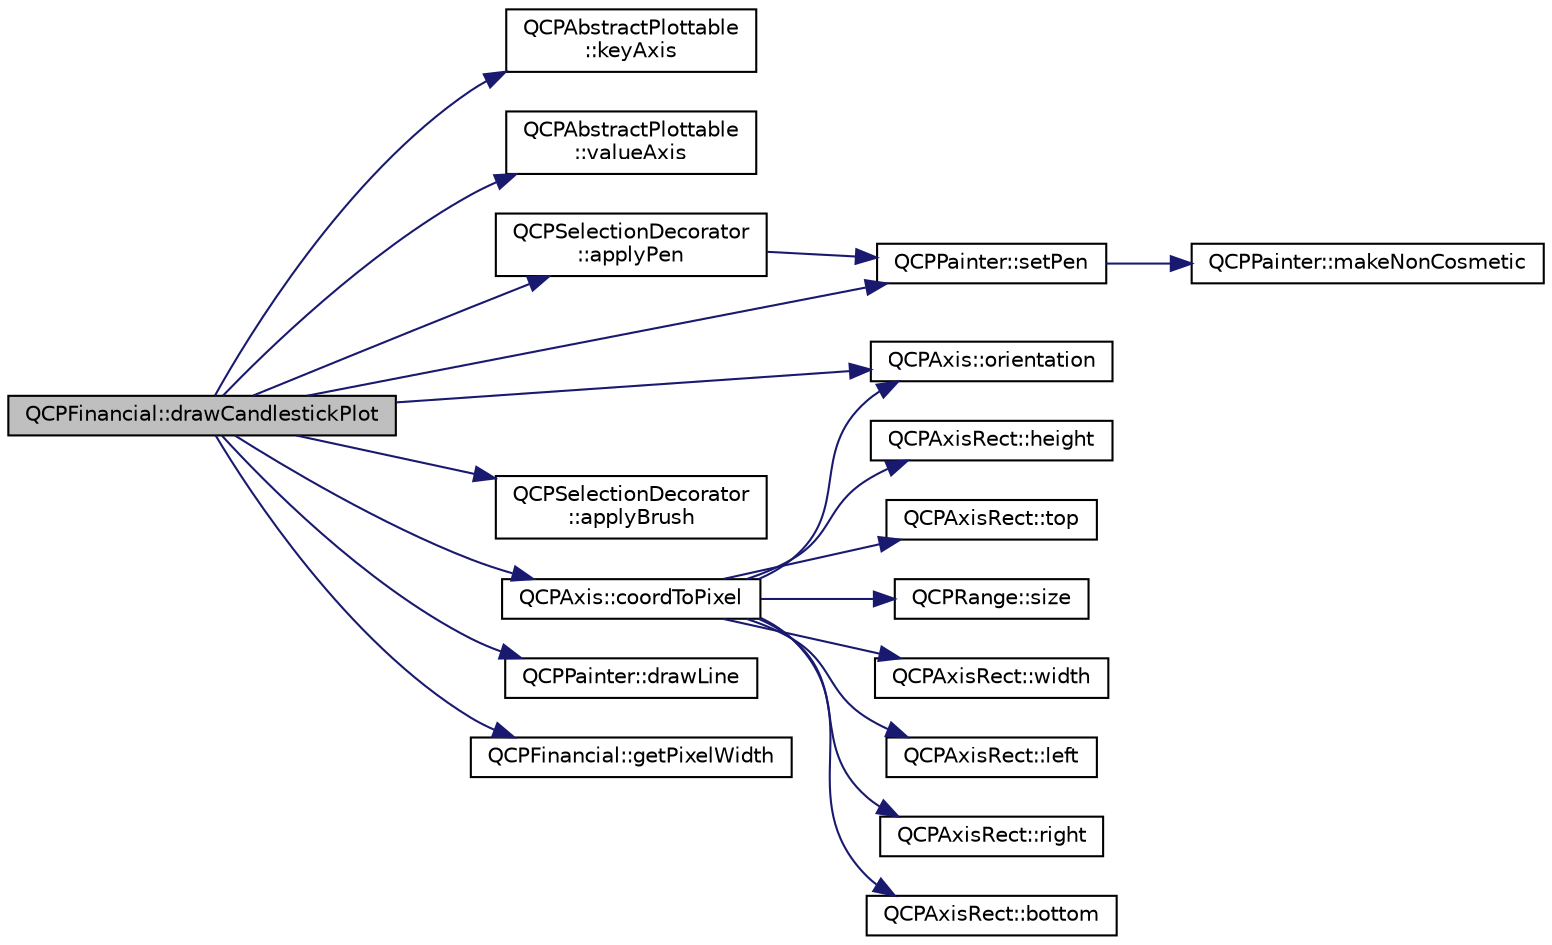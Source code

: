 digraph "QCPFinancial::drawCandlestickPlot"
{
  edge [fontname="Helvetica",fontsize="10",labelfontname="Helvetica",labelfontsize="10"];
  node [fontname="Helvetica",fontsize="10",shape=record];
  rankdir="LR";
  Node72 [label="QCPFinancial::drawCandlestickPlot",height=0.2,width=0.4,color="black", fillcolor="grey75", style="filled", fontcolor="black"];
  Node72 -> Node73 [color="midnightblue",fontsize="10",style="solid",fontname="Helvetica"];
  Node73 [label="QCPAbstractPlottable\l::keyAxis",height=0.2,width=0.4,color="black", fillcolor="white", style="filled",URL="$class_q_c_p_abstract_plottable.html#a2cdd6f0dd5e9a979037f86b4000d9cfe"];
  Node72 -> Node74 [color="midnightblue",fontsize="10",style="solid",fontname="Helvetica"];
  Node74 [label="QCPAbstractPlottable\l::valueAxis",height=0.2,width=0.4,color="black", fillcolor="white", style="filled",URL="$class_q_c_p_abstract_plottable.html#af47809a644a68ffd955fb30b01fb4f2f"];
  Node72 -> Node75 [color="midnightblue",fontsize="10",style="solid",fontname="Helvetica"];
  Node75 [label="QCPAxis::orientation",height=0.2,width=0.4,color="black", fillcolor="white", style="filled",URL="$class_q_c_p_axis.html#ab988ef4538e2655bb77bd138189cd42e"];
  Node72 -> Node76 [color="midnightblue",fontsize="10",style="solid",fontname="Helvetica"];
  Node76 [label="QCPSelectionDecorator\l::applyPen",height=0.2,width=0.4,color="black", fillcolor="white", style="filled",URL="$class_q_c_p_selection_decorator.html#a75098893f7d08660ea449206810679d7"];
  Node76 -> Node77 [color="midnightblue",fontsize="10",style="solid",fontname="Helvetica"];
  Node77 [label="QCPPainter::setPen",height=0.2,width=0.4,color="black", fillcolor="white", style="filled",URL="$class_q_c_p_painter.html#af9c7a4cd1791403901f8c5b82a150195"];
  Node77 -> Node78 [color="midnightblue",fontsize="10",style="solid",fontname="Helvetica"];
  Node78 [label="QCPPainter::makeNonCosmetic",height=0.2,width=0.4,color="black", fillcolor="white", style="filled",URL="$class_q_c_p_painter.html#a7e63fbcf47e35c6f2ecd11b8fef7c7d8"];
  Node72 -> Node79 [color="midnightblue",fontsize="10",style="solid",fontname="Helvetica"];
  Node79 [label="QCPSelectionDecorator\l::applyBrush",height=0.2,width=0.4,color="black", fillcolor="white", style="filled",URL="$class_q_c_p_selection_decorator.html#a225544527d51b49546b70d0e6d655a34"];
  Node72 -> Node77 [color="midnightblue",fontsize="10",style="solid",fontname="Helvetica"];
  Node72 -> Node80 [color="midnightblue",fontsize="10",style="solid",fontname="Helvetica"];
  Node80 [label="QCPAxis::coordToPixel",height=0.2,width=0.4,color="black", fillcolor="white", style="filled",URL="$class_q_c_p_axis.html#af15d1b3a7f7e9b53d759d3ccff1fe4b4"];
  Node80 -> Node75 [color="midnightblue",fontsize="10",style="solid",fontname="Helvetica"];
  Node80 -> Node81 [color="midnightblue",fontsize="10",style="solid",fontname="Helvetica"];
  Node81 [label="QCPRange::size",height=0.2,width=0.4,color="black", fillcolor="white", style="filled",URL="$class_q_c_p_range.html#a62326e7cc4316b96df6a60813230e63f"];
  Node80 -> Node82 [color="midnightblue",fontsize="10",style="solid",fontname="Helvetica"];
  Node82 [label="QCPAxisRect::width",height=0.2,width=0.4,color="black", fillcolor="white", style="filled",URL="$class_q_c_p_axis_rect.html#a204645398a4f9d0b0189385c7c2cfb91"];
  Node80 -> Node83 [color="midnightblue",fontsize="10",style="solid",fontname="Helvetica"];
  Node83 [label="QCPAxisRect::left",height=0.2,width=0.4,color="black", fillcolor="white", style="filled",URL="$class_q_c_p_axis_rect.html#afb4a3de02046b20b9310bdb8fca781c3"];
  Node80 -> Node84 [color="midnightblue",fontsize="10",style="solid",fontname="Helvetica"];
  Node84 [label="QCPAxisRect::right",height=0.2,width=0.4,color="black", fillcolor="white", style="filled",URL="$class_q_c_p_axis_rect.html#a3f819d4a1b2193723d1fdafc573eea10"];
  Node80 -> Node85 [color="midnightblue",fontsize="10",style="solid",fontname="Helvetica"];
  Node85 [label="QCPAxisRect::bottom",height=0.2,width=0.4,color="black", fillcolor="white", style="filled",URL="$class_q_c_p_axis_rect.html#acefdf1abaa8a8ab681e906cc2be9581e"];
  Node80 -> Node86 [color="midnightblue",fontsize="10",style="solid",fontname="Helvetica"];
  Node86 [label="QCPAxisRect::height",height=0.2,width=0.4,color="black", fillcolor="white", style="filled",URL="$class_q_c_p_axis_rect.html#acc4377809e79d9a089ab790f39429b0d"];
  Node80 -> Node87 [color="midnightblue",fontsize="10",style="solid",fontname="Helvetica"];
  Node87 [label="QCPAxisRect::top",height=0.2,width=0.4,color="black", fillcolor="white", style="filled",URL="$class_q_c_p_axis_rect.html#a45dbad181cbb9f09d068dbb76c817c95"];
  Node72 -> Node88 [color="midnightblue",fontsize="10",style="solid",fontname="Helvetica"];
  Node88 [label="QCPPainter::drawLine",height=0.2,width=0.4,color="black", fillcolor="white", style="filled",URL="$class_q_c_p_painter.html#a0b4b1b9bd495e182c731774dc800e6e0"];
  Node72 -> Node89 [color="midnightblue",fontsize="10",style="solid",fontname="Helvetica"];
  Node89 [label="QCPFinancial::getPixelWidth",height=0.2,width=0.4,color="black", fillcolor="white", style="filled",URL="$class_q_c_p_financial.html#a3ff49384a95233140c8205af77c08955"];
}
